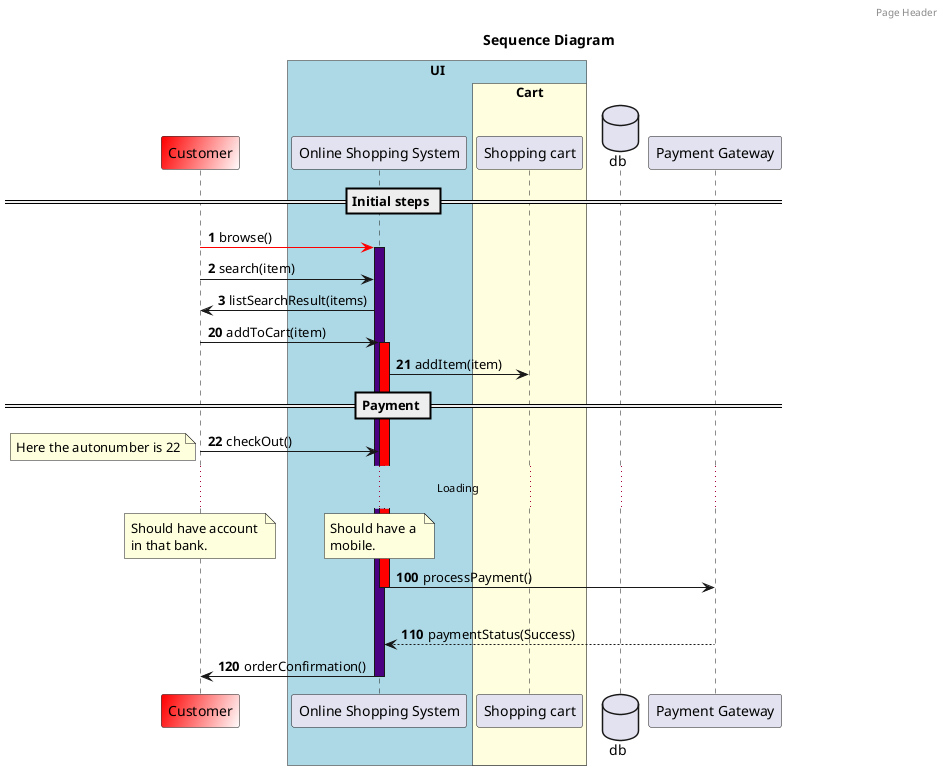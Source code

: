 @startuml

title "Sequence Diagram"
header "Page Header"

!pragma teoz true

participant Customer as c #red/white
box "UI" #lightblue
participant "Online Shopping System" as oss
box "Cart" #lightyellow
participant "Shopping cart" as sc
end box
end box
database db
participant "Payment Gateway" as pg

autonumber
== Initial steps ==
c-[#red]>oss:browse()

activate oss #indigo

c->oss:search(item)
oss->c:listSearchResult(items)
autonumber 20
c->oss:addToCart(item)
activate oss #red
oss->sc:addItem(item)
== Payment ==
c->oss:checkOut()
... Loading ...

note left
Here the autonumber is %autonumber%
end note

note over c
    Should have account 
    in that bank.
end note

/ note over oss
    Should have a 
    mobile.
end note
autonumber 100 10
oss->pg:processPayment()
deactivate oss
|||
pg-->oss:paymentStatus(Success)
oss->c:orderConfirmation()
deactivate oss

@enduml